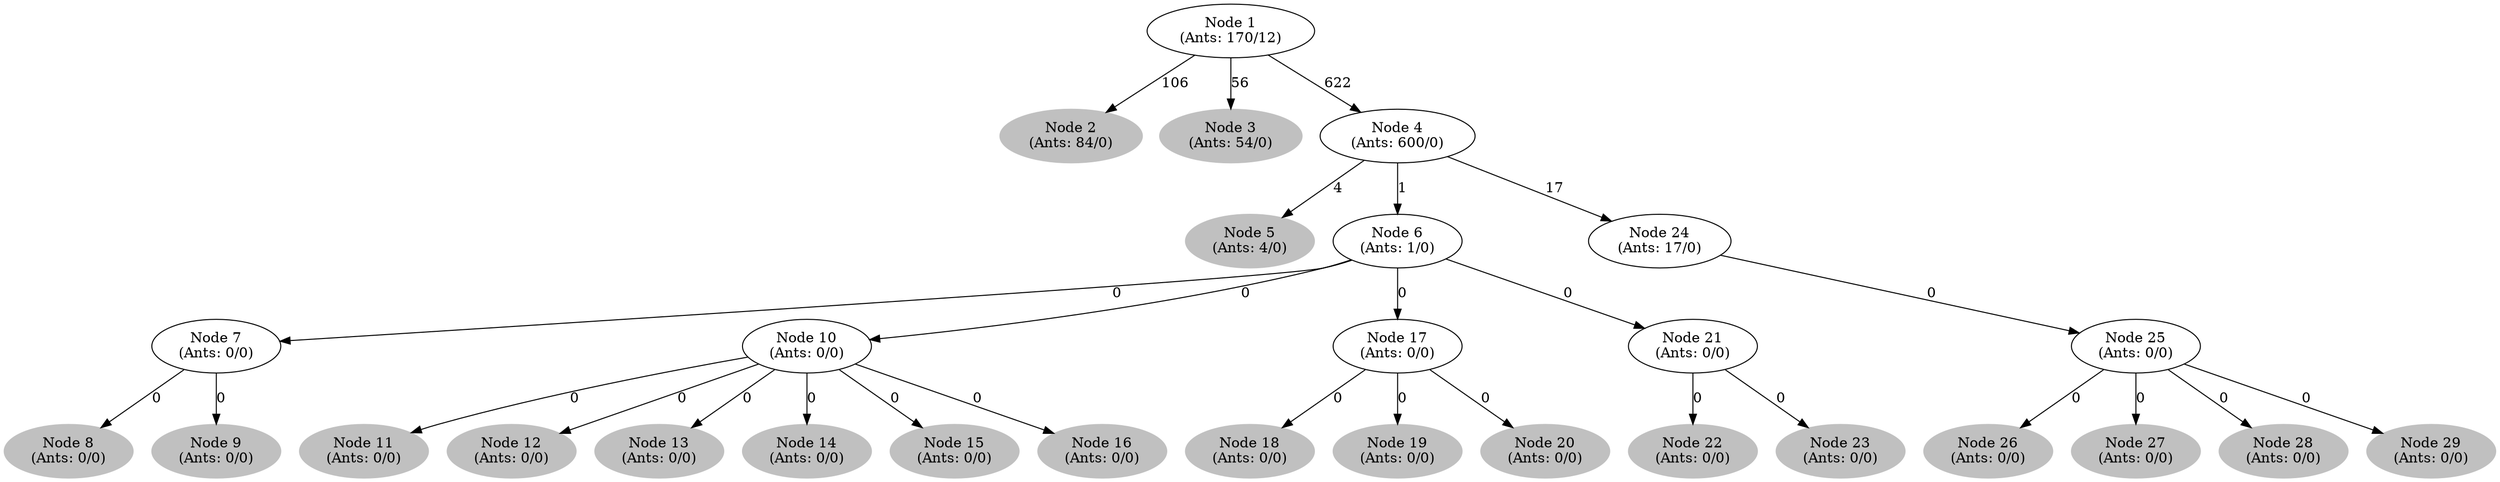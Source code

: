 digraph G {
	
	 "Node 2\n(Ants: 84/0)" [style=filled,color="gray"];
	"Node 1\n(Ants: 170/12)" -> "Node 2\n(Ants: 84/0)" [label=106];
	 "Node 3\n(Ants: 54/0)" [style=filled,color="gray"];
	"Node 1\n(Ants: 170/12)" -> "Node 3\n(Ants: 54/0)" [label=56];
	 "Node 1\n(Ants: 170/12)" -> "Node 4\n(Ants: 600/0)" [label=622];
	 "Node 5\n(Ants: 4/0)" [style=filled,color="gray"];
	"Node 4\n(Ants: 600/0)" -> "Node 5\n(Ants: 4/0)" [label=4];
	 "Node 4\n(Ants: 600/0)" -> "Node 6\n(Ants: 1/0)" [label=1];
	 "Node 6\n(Ants: 1/0)" -> "Node 7\n(Ants: 0/0)" [label=0];
	 "Node 8\n(Ants: 0/0)" [style=filled,color="gray"];
	"Node 7\n(Ants: 0/0)" -> "Node 8\n(Ants: 0/0)" [label=0];
	 "Node 9\n(Ants: 0/0)" [style=filled,color="gray"];
	"Node 7\n(Ants: 0/0)" -> "Node 9\n(Ants: 0/0)" [label=0];
	 "Node 6\n(Ants: 1/0)" -> "Node 10\n(Ants: 0/0)" [label=0];
	 "Node 11\n(Ants: 0/0)" [style=filled,color="gray"];
	"Node 10\n(Ants: 0/0)" -> "Node 11\n(Ants: 0/0)" [label=0];
	 "Node 12\n(Ants: 0/0)" [style=filled,color="gray"];
	"Node 10\n(Ants: 0/0)" -> "Node 12\n(Ants: 0/0)" [label=0];
	 "Node 13\n(Ants: 0/0)" [style=filled,color="gray"];
	"Node 10\n(Ants: 0/0)" -> "Node 13\n(Ants: 0/0)" [label=0];
	 "Node 14\n(Ants: 0/0)" [style=filled,color="gray"];
	"Node 10\n(Ants: 0/0)" -> "Node 14\n(Ants: 0/0)" [label=0];
	 "Node 15\n(Ants: 0/0)" [style=filled,color="gray"];
	"Node 10\n(Ants: 0/0)" -> "Node 15\n(Ants: 0/0)" [label=0];
	 "Node 16\n(Ants: 0/0)" [style=filled,color="gray"];
	"Node 10\n(Ants: 0/0)" -> "Node 16\n(Ants: 0/0)" [label=0];
	 "Node 6\n(Ants: 1/0)" -> "Node 17\n(Ants: 0/0)" [label=0];
	 "Node 18\n(Ants: 0/0)" [style=filled,color="gray"];
	"Node 17\n(Ants: 0/0)" -> "Node 18\n(Ants: 0/0)" [label=0];
	 "Node 19\n(Ants: 0/0)" [style=filled,color="gray"];
	"Node 17\n(Ants: 0/0)" -> "Node 19\n(Ants: 0/0)" [label=0];
	 "Node 20\n(Ants: 0/0)" [style=filled,color="gray"];
	"Node 17\n(Ants: 0/0)" -> "Node 20\n(Ants: 0/0)" [label=0];
	 "Node 6\n(Ants: 1/0)" -> "Node 21\n(Ants: 0/0)" [label=0];
	 "Node 22\n(Ants: 0/0)" [style=filled,color="gray"];
	"Node 21\n(Ants: 0/0)" -> "Node 22\n(Ants: 0/0)" [label=0];
	 "Node 23\n(Ants: 0/0)" [style=filled,color="gray"];
	"Node 21\n(Ants: 0/0)" -> "Node 23\n(Ants: 0/0)" [label=0];
	 "Node 4\n(Ants: 600/0)" -> "Node 24\n(Ants: 17/0)" [label=17];
	 "Node 24\n(Ants: 17/0)" -> "Node 25\n(Ants: 0/0)" [label=0];
	 "Node 26\n(Ants: 0/0)" [style=filled,color="gray"];
	"Node 25\n(Ants: 0/0)" -> "Node 26\n(Ants: 0/0)" [label=0];
	 "Node 27\n(Ants: 0/0)" [style=filled,color="gray"];
	"Node 25\n(Ants: 0/0)" -> "Node 27\n(Ants: 0/0)" [label=0];
	 "Node 28\n(Ants: 0/0)" [style=filled,color="gray"];
	"Node 25\n(Ants: 0/0)" -> "Node 28\n(Ants: 0/0)" [label=0];
	 "Node 29\n(Ants: 0/0)" [style=filled,color="gray"];
	"Node 25\n(Ants: 0/0)" -> "Node 29\n(Ants: 0/0)" [label=0];
	 
}
